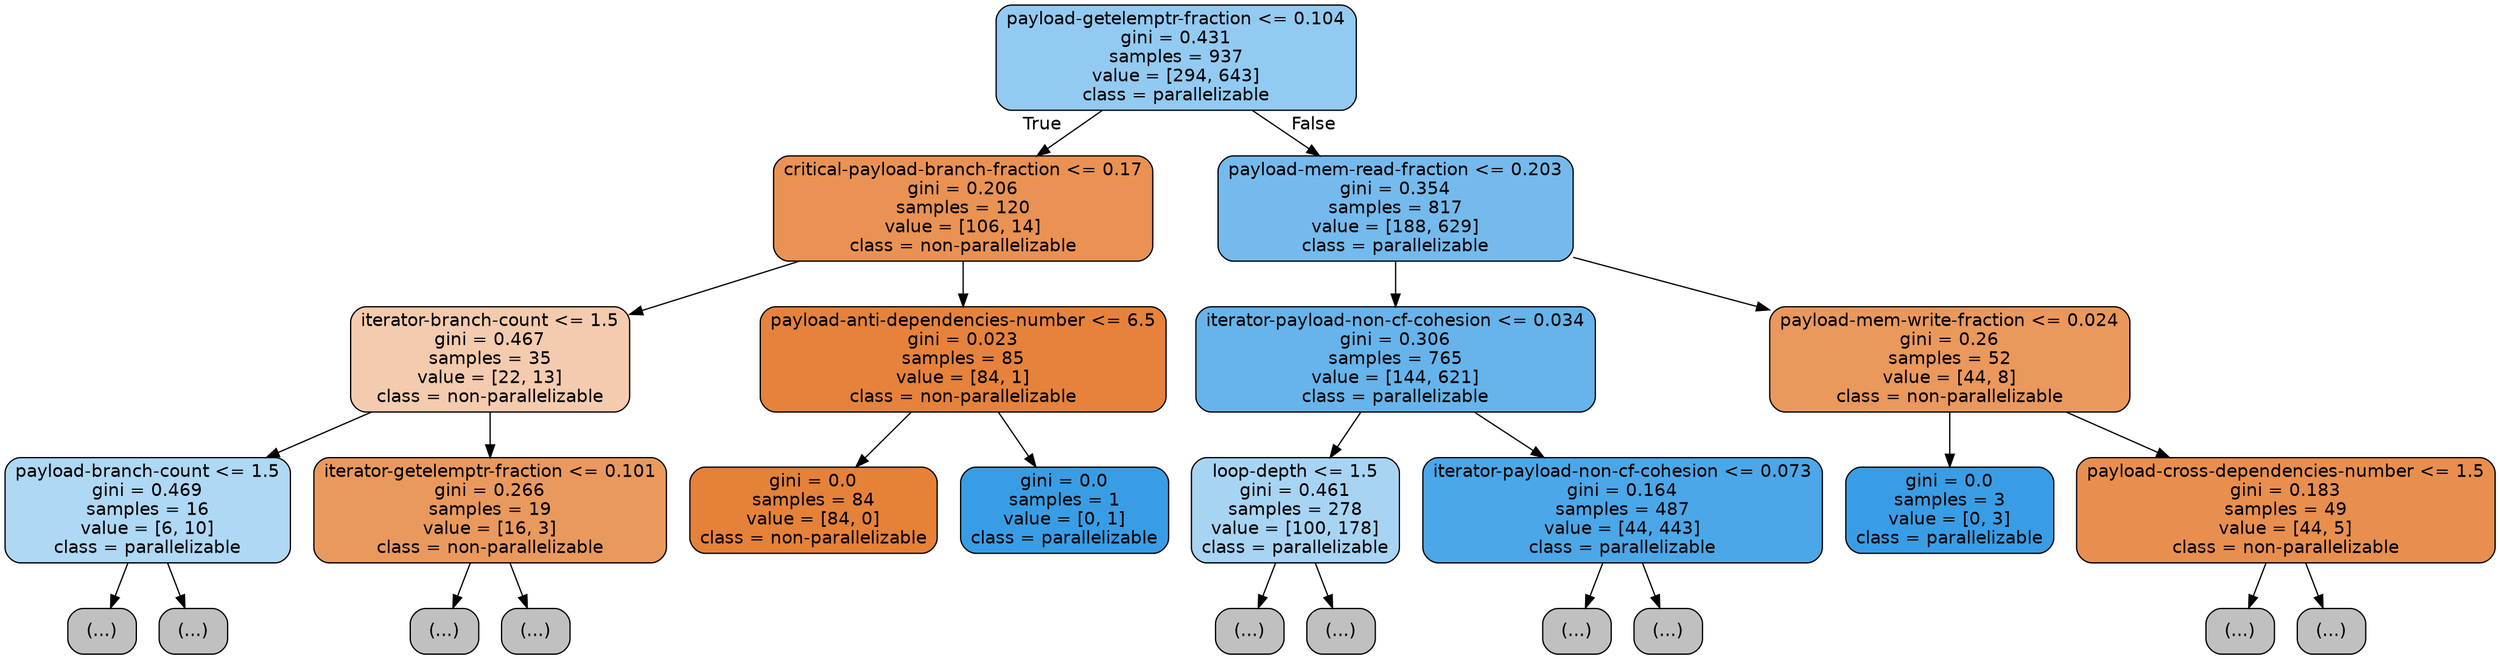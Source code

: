 digraph Tree {
node [shape=box, style="filled, rounded", color="black", fontname=helvetica] ;
edge [fontname=helvetica] ;
0 [label="payload-getelemptr-fraction <= 0.104\ngini = 0.431\nsamples = 937\nvalue = [294, 643]\nclass = parallelizable", fillcolor="#399de58a"] ;
1 [label="critical-payload-branch-fraction <= 0.17\ngini = 0.206\nsamples = 120\nvalue = [106, 14]\nclass = non-parallelizable", fillcolor="#e58139dd"] ;
0 -> 1 [labeldistance=2.5, labelangle=45, headlabel="True"] ;
2 [label="iterator-branch-count <= 1.5\ngini = 0.467\nsamples = 35\nvalue = [22, 13]\nclass = non-parallelizable", fillcolor="#e5813968"] ;
1 -> 2 ;
3 [label="payload-branch-count <= 1.5\ngini = 0.469\nsamples = 16\nvalue = [6, 10]\nclass = parallelizable", fillcolor="#399de566"] ;
2 -> 3 ;
4 [label="(...)", fillcolor="#C0C0C0"] ;
3 -> 4 ;
5 [label="(...)", fillcolor="#C0C0C0"] ;
3 -> 5 ;
12 [label="iterator-getelemptr-fraction <= 0.101\ngini = 0.266\nsamples = 19\nvalue = [16, 3]\nclass = non-parallelizable", fillcolor="#e58139cf"] ;
2 -> 12 ;
13 [label="(...)", fillcolor="#C0C0C0"] ;
12 -> 13 ;
14 [label="(...)", fillcolor="#C0C0C0"] ;
12 -> 14 ;
19 [label="payload-anti-dependencies-number <= 6.5\ngini = 0.023\nsamples = 85\nvalue = [84, 1]\nclass = non-parallelizable", fillcolor="#e58139fc"] ;
1 -> 19 ;
20 [label="gini = 0.0\nsamples = 84\nvalue = [84, 0]\nclass = non-parallelizable", fillcolor="#e58139ff"] ;
19 -> 20 ;
21 [label="gini = 0.0\nsamples = 1\nvalue = [0, 1]\nclass = parallelizable", fillcolor="#399de5ff"] ;
19 -> 21 ;
22 [label="payload-mem-read-fraction <= 0.203\ngini = 0.354\nsamples = 817\nvalue = [188, 629]\nclass = parallelizable", fillcolor="#399de5b3"] ;
0 -> 22 [labeldistance=2.5, labelangle=-45, headlabel="False"] ;
23 [label="iterator-payload-non-cf-cohesion <= 0.034\ngini = 0.306\nsamples = 765\nvalue = [144, 621]\nclass = parallelizable", fillcolor="#399de5c4"] ;
22 -> 23 ;
24 [label="loop-depth <= 1.5\ngini = 0.461\nsamples = 278\nvalue = [100, 178]\nclass = parallelizable", fillcolor="#399de570"] ;
23 -> 24 ;
25 [label="(...)", fillcolor="#C0C0C0"] ;
24 -> 25 ;
38 [label="(...)", fillcolor="#C0C0C0"] ;
24 -> 38 ;
73 [label="iterator-payload-non-cf-cohesion <= 0.073\ngini = 0.164\nsamples = 487\nvalue = [44, 443]\nclass = parallelizable", fillcolor="#399de5e6"] ;
23 -> 73 ;
74 [label="(...)", fillcolor="#C0C0C0"] ;
73 -> 74 ;
113 [label="(...)", fillcolor="#C0C0C0"] ;
73 -> 113 ;
126 [label="payload-mem-write-fraction <= 0.024\ngini = 0.26\nsamples = 52\nvalue = [44, 8]\nclass = non-parallelizable", fillcolor="#e58139d1"] ;
22 -> 126 ;
127 [label="gini = 0.0\nsamples = 3\nvalue = [0, 3]\nclass = parallelizable", fillcolor="#399de5ff"] ;
126 -> 127 ;
128 [label="payload-cross-dependencies-number <= 1.5\ngini = 0.183\nsamples = 49\nvalue = [44, 5]\nclass = non-parallelizable", fillcolor="#e58139e2"] ;
126 -> 128 ;
129 [label="(...)", fillcolor="#C0C0C0"] ;
128 -> 129 ;
138 [label="(...)", fillcolor="#C0C0C0"] ;
128 -> 138 ;
}